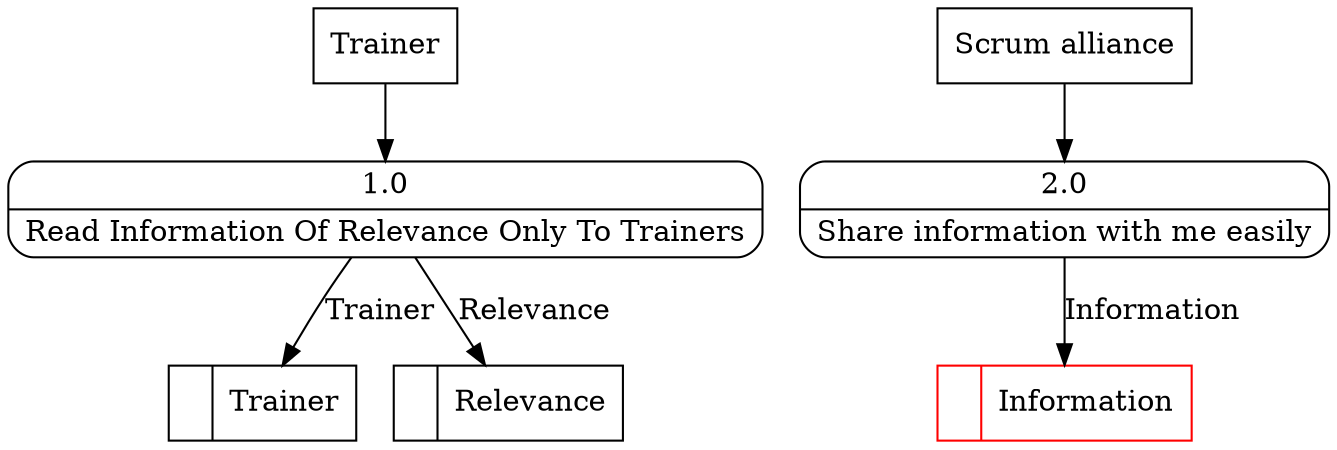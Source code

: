 digraph dfd2{ 
node[shape=record]
200 [label="<f0>  |<f1> Trainer " ];
201 [label="<f0>  |<f1> Relevance " ];
202 [label="Trainer" shape=box];
203 [label="{<f0> 1.0|<f1> Read Information Of Relevance Only To Trainers }" shape=Mrecord];
2 [label="{<f0> 2.0|<f1> Share information with me easily }" shape=Mrecord];
1000 [label="Scrum alliance" shape=box];
1000 -> 2
1002 [label="<f0>  |<f1> Information " color=red];
2 -> 1002 [label="Information"]
202 -> 203
203 -> 201 [label="Relevance"]
203 -> 200 [label="Trainer"]
}